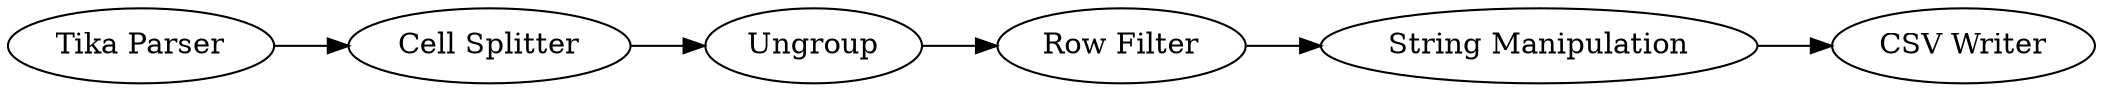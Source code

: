 digraph {
	3 -> 4
	6 -> 10
	1 -> 2
	2 -> 3
	4 -> 6
	1 [label="Tika Parser"]
	4 [label="Row Filter"]
	6 [label="String Manipulation"]
	3 [label=Ungroup]
	2 [label="Cell Splitter"]
	10 [label="CSV Writer"]
	rankdir=LR
}
